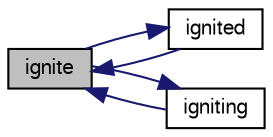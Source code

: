 digraph "ignite"
{
  bgcolor="transparent";
  edge [fontname="FreeSans",fontsize="10",labelfontname="FreeSans",labelfontsize="10"];
  node [fontname="FreeSans",fontsize="10",shape=record];
  rankdir="LR";
  Node13 [label="ignite",height=0.2,width=0.4,color="black", fillcolor="grey75", style="filled", fontcolor="black"];
  Node13 -> Node14 [dir="back",color="midnightblue",fontsize="10",style="solid",fontname="FreeSans"];
  Node14 [label="ignited",height=0.2,width=0.4,color="black",URL="$a21834.html#a741d10cdca68f361498ddfbc49f8c25d",tooltip="Has the mixture been ignited? "];
  Node14 -> Node13 [dir="back",color="midnightblue",fontsize="10",style="solid",fontname="FreeSans"];
  Node13 -> Node15 [dir="back",color="midnightblue",fontsize="10",style="solid",fontname="FreeSans"];
  Node15 [label="igniting",height=0.2,width=0.4,color="black",URL="$a21834.html#af39abda4a4fcaf50ca1d59982a2b9b3d",tooltip="Are any of the ignition site currently igniting. "];
  Node15 -> Node13 [dir="back",color="midnightblue",fontsize="10",style="solid",fontname="FreeSans"];
}
